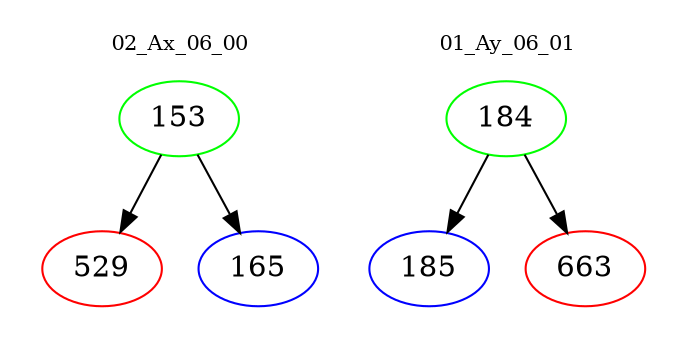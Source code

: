 digraph{
subgraph cluster_0 {
color = white
label = "02_Ax_06_00";
fontsize=10;
T0_153 [label="153", color="green"]
T0_153 -> T0_529 [color="black"]
T0_529 [label="529", color="red"]
T0_153 -> T0_165 [color="black"]
T0_165 [label="165", color="blue"]
}
subgraph cluster_1 {
color = white
label = "01_Ay_06_01";
fontsize=10;
T1_184 [label="184", color="green"]
T1_184 -> T1_185 [color="black"]
T1_185 [label="185", color="blue"]
T1_184 -> T1_663 [color="black"]
T1_663 [label="663", color="red"]
}
}
